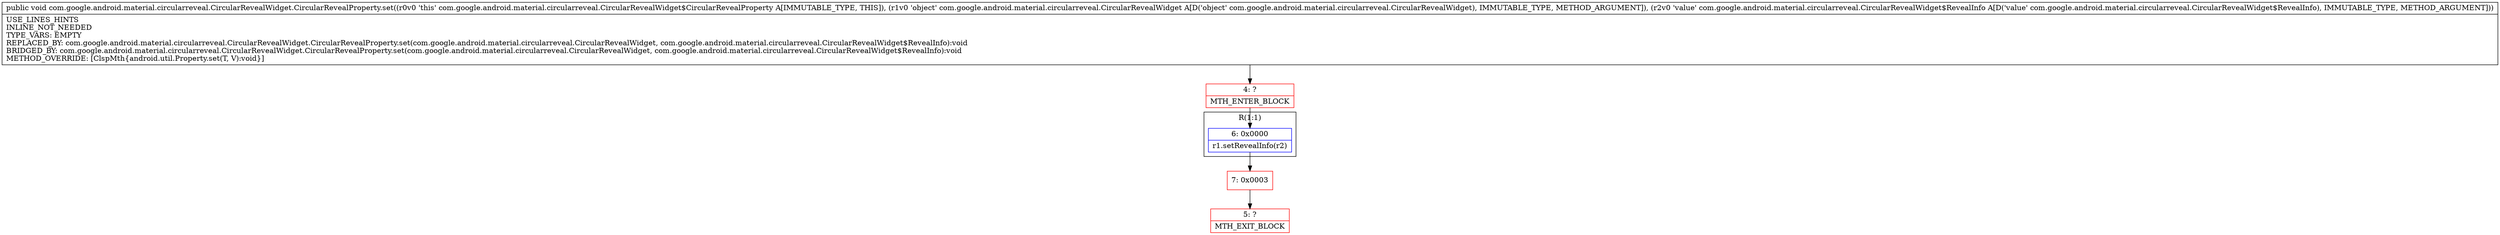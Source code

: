 digraph "CFG forcom.google.android.material.circularreveal.CircularRevealWidget.CircularRevealProperty.set(Lcom\/google\/android\/material\/circularreveal\/CircularRevealWidget;Lcom\/google\/android\/material\/circularreveal\/CircularRevealWidget$RevealInfo;)V" {
subgraph cluster_Region_893109973 {
label = "R(1:1)";
node [shape=record,color=blue];
Node_6 [shape=record,label="{6\:\ 0x0000|r1.setRevealInfo(r2)\l}"];
}
Node_4 [shape=record,color=red,label="{4\:\ ?|MTH_ENTER_BLOCK\l}"];
Node_7 [shape=record,color=red,label="{7\:\ 0x0003}"];
Node_5 [shape=record,color=red,label="{5\:\ ?|MTH_EXIT_BLOCK\l}"];
MethodNode[shape=record,label="{public void com.google.android.material.circularreveal.CircularRevealWidget.CircularRevealProperty.set((r0v0 'this' com.google.android.material.circularreveal.CircularRevealWidget$CircularRevealProperty A[IMMUTABLE_TYPE, THIS]), (r1v0 'object' com.google.android.material.circularreveal.CircularRevealWidget A[D('object' com.google.android.material.circularreveal.CircularRevealWidget), IMMUTABLE_TYPE, METHOD_ARGUMENT]), (r2v0 'value' com.google.android.material.circularreveal.CircularRevealWidget$RevealInfo A[D('value' com.google.android.material.circularreveal.CircularRevealWidget$RevealInfo), IMMUTABLE_TYPE, METHOD_ARGUMENT]))  | USE_LINES_HINTS\lINLINE_NOT_NEEDED\lTYPE_VARS: EMPTY\lREPLACED_BY: com.google.android.material.circularreveal.CircularRevealWidget.CircularRevealProperty.set(com.google.android.material.circularreveal.CircularRevealWidget, com.google.android.material.circularreveal.CircularRevealWidget$RevealInfo):void\lBRIDGED_BY: com.google.android.material.circularreveal.CircularRevealWidget.CircularRevealProperty.set(com.google.android.material.circularreveal.CircularRevealWidget, com.google.android.material.circularreveal.CircularRevealWidget$RevealInfo):void\lMETHOD_OVERRIDE: [ClspMth\{android.util.Property.set(T, V):void\}]\l}"];
MethodNode -> Node_4;Node_6 -> Node_7;
Node_4 -> Node_6;
Node_7 -> Node_5;
}

